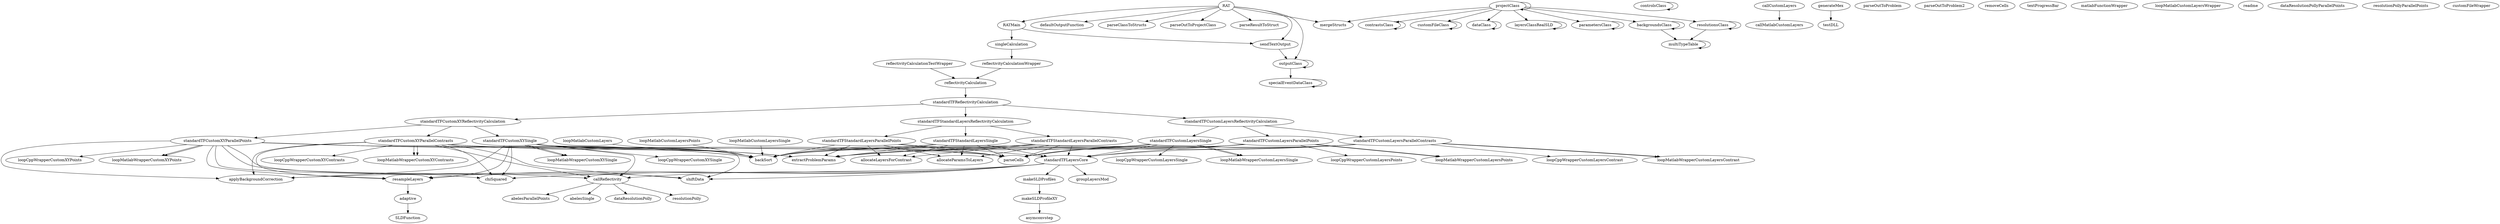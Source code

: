 /* Created by mdot for Matlab */
digraph m2html {
  RAT -> RATMain;
  RAT -> defaultOutputFunction;
  RAT -> outputClass;
  RAT -> sendTextOutput;
  RAT -> parseClassToStructs;
  RAT -> parseOutToProjectClass;
  RAT -> parseResultToStruct;
  RAT -> mergeStructs;
  RATMain -> sendTextOutput;
  RATMain -> singleCalculation;
  controlsClass -> controlsClass;
  outputClass -> outputClass;
  outputClass -> specialEventDataClass;
  sendTextOutput -> outputClass;
  specialEventDataClass -> specialEventDataClass;
  backgroundsClass -> backgroundsClass;
  backgroundsClass -> multiTypeTable;
  contrastsClass -> contrastsClass;
  customFileClass -> customFileClass;
  dataClass -> dataClass;
  layersClassRealSLD -> layersClassRealSLD;
  multiTypeTable -> multiTypeTable;
  parametersClass -> parametersClass;
  projectClass -> backgroundsClass;
  projectClass -> contrastsClass;
  projectClass -> customFileClass;
  projectClass -> dataClass;
  projectClass -> layersClassRealSLD;
  projectClass -> mergeStructs;
  projectClass -> parametersClass;
  projectClass -> projectClass;
  projectClass -> resolutionsClass;
  resolutionsClass -> multiTypeTable;
  resolutionsClass -> resolutionsClass;
  singleCalculation -> reflectivityCalculationWrapper;
  callCustomLayers -> callMatlabCustomLayers;
  callReflectivity -> abelesParallelPoints;
  callReflectivity -> abelesSingle;
  callReflectivity -> dataResolutionPolly;
  callReflectivity -> resolutionPolly;
  generateMex -> testDLL;
  loopMatlabCustomLayers -> backSort;
  loopMatlabCustomLayersPoints -> backSort;
  loopMatlabCustomLayersSingle -> backSort;
  makeSLDProfileXY -> asymconvstep;
  makeSLDProfiles -> makeSLDProfileXY;
  adaptive -> SLDFunction;
  resampleLayers -> adaptive;
  reflectivityCalculation -> standardTFReflectivityCalculation;
  reflectivityCalculationTestWrapper -> reflectivityCalculation;
  reflectivityCalculationWrapper -> reflectivityCalculation;
  standardTFCustomLayersParallelContrasts -> extractProblemParams;
  standardTFCustomLayersParallelContrasts -> parseCells;
  standardTFCustomLayersParallelContrasts -> backSort;
  standardTFCustomLayersParallelContrasts -> loopCppWrapperCustomLayersContrast;
  standardTFCustomLayersParallelContrasts -> loopMatlabWrapperCustomLayersContrast;
  standardTFCustomLayersParallelContrasts -> loopMatlabWrapperCustomLayersContrast;
  standardTFCustomLayersParallelContrasts -> standardTFLayersCore;
  standardTFCustomLayersParallelPoints -> extractProblemParams;
  standardTFCustomLayersParallelPoints -> parseCells;
  standardTFCustomLayersParallelPoints -> backSort;
  standardTFCustomLayersParallelPoints -> loopCppWrapperCustomLayersPoints;
  standardTFCustomLayersParallelPoints -> loopMatlabWrapperCustomLayersPoints;
  standardTFCustomLayersParallelPoints -> loopMatlabWrapperCustomLayersPoints;
  standardTFCustomLayersParallelPoints -> standardTFLayersCore;
  standardTFCustomLayersSingle -> extractProblemParams;
  standardTFCustomLayersSingle -> parseCells;
  standardTFCustomLayersSingle -> backSort;
  standardTFCustomLayersSingle -> loopCppWrapperCustomLayersSingle;
  standardTFCustomLayersSingle -> loopMatlabWrapperCustomLayersSingle;
  standardTFCustomLayersSingle -> loopMatlabWrapperCustomLayersSingle;
  standardTFCustomLayersSingle -> standardTFLayersCore;
  standardTFCustomXYParallelContrasts -> extractProblemParams;
  standardTFCustomXYParallelContrasts -> parseCells;
  standardTFCustomXYParallelContrasts -> backSort;
  standardTFCustomXYParallelContrasts -> applyBackgroundCorrection;
  standardTFCustomXYParallelContrasts -> callReflectivity;
  standardTFCustomXYParallelContrasts -> chiSquared;
  standardTFCustomXYParallelContrasts -> loopCppWrapperCustomXYContrasts;
  standardTFCustomXYParallelContrasts -> loopMatlabWrapperCustomXYContrasts;
  standardTFCustomXYParallelContrasts -> loopMatlabWrapperCustomXYContrasts;
  standardTFCustomXYParallelContrasts -> resampleLayers;
  standardTFCustomXYParallelContrasts -> shiftData;
  standardTFCustomXYParallelPoints -> extractProblemParams;
  standardTFCustomXYParallelPoints -> parseCells;
  standardTFCustomXYParallelPoints -> backSort;
  standardTFCustomXYParallelPoints -> applyBackgroundCorrection;
  standardTFCustomXYParallelPoints -> callReflectivity;
  standardTFCustomXYParallelPoints -> chiSquared;
  standardTFCustomXYParallelPoints -> loopCppWrapperCustomXYPoints;
  standardTFCustomXYParallelPoints -> loopMatlabWrapperCustomXYPoints;
  standardTFCustomXYParallelPoints -> loopMatlabWrapperCustomXYPoints;
  standardTFCustomXYParallelPoints -> resampleLayers;
  standardTFCustomXYParallelPoints -> shiftData;
  standardTFCustomXYSingle -> extractProblemParams;
  standardTFCustomXYSingle -> parseCells;
  standardTFCustomXYSingle -> backSort;
  standardTFCustomXYSingle -> applyBackgroundCorrection;
  standardTFCustomXYSingle -> callReflectivity;
  standardTFCustomXYSingle -> chiSquared;
  standardTFCustomXYSingle -> loopCppWrapperCustomXYSingle;
  standardTFCustomXYSingle -> loopMatlabWrapperCustomXYSingle;
  standardTFCustomXYSingle -> loopMatlabWrapperCustomXYSingle;
  standardTFCustomXYSingle -> resampleLayers;
  standardTFCustomXYSingle -> shiftData;
  standardTFStandardLayersParallelContrasts -> extractProblemParams;
  standardTFStandardLayersParallelContrasts -> parseCells;
  standardTFStandardLayersParallelContrasts -> backSort;
  standardTFStandardLayersParallelContrasts -> allocateLayersForContrast;
  standardTFStandardLayersParallelContrasts -> allocateParamsToLayers;
  standardTFStandardLayersParallelContrasts -> standardTFLayersCore;
  standardTFStandardLayersParallelPoints -> extractProblemParams;
  standardTFStandardLayersParallelPoints -> parseCells;
  standardTFStandardLayersParallelPoints -> backSort;
  standardTFStandardLayersParallelPoints -> allocateLayersForContrast;
  standardTFStandardLayersParallelPoints -> allocateParamsToLayers;
  standardTFStandardLayersParallelPoints -> standardTFLayersCore;
  standardTFStandardLayersSingle -> extractProblemParams;
  standardTFStandardLayersSingle -> parseCells;
  standardTFStandardLayersSingle -> backSort;
  standardTFStandardLayersSingle -> allocateLayersForContrast;
  standardTFStandardLayersSingle -> allocateParamsToLayers;
  standardTFStandardLayersSingle -> standardTFLayersCore;
  standardTFCustomLayersReflectivityCalculation -> standardTFCustomLayersParallelContrasts;
  standardTFCustomLayersReflectivityCalculation -> standardTFCustomLayersParallelPoints;
  standardTFCustomLayersReflectivityCalculation -> standardTFCustomLayersSingle;
  standardTFCustomXYReflectivityCalculation -> standardTFCustomXYParallelContrasts;
  standardTFCustomXYReflectivityCalculation -> standardTFCustomXYParallelPoints;
  standardTFCustomXYReflectivityCalculation -> standardTFCustomXYSingle;
  standardTFLayersCore -> applyBackgroundCorrection;
  standardTFLayersCore -> callReflectivity;
  standardTFLayersCore -> chiSquared;
  standardTFLayersCore -> groupLayersMod;
  standardTFLayersCore -> makeSLDProfiles;
  standardTFLayersCore -> resampleLayers;
  standardTFLayersCore -> shiftData;
  standardTFReflectivityCalculation -> standardTFCustomLayersReflectivityCalculation;
  standardTFReflectivityCalculation -> standardTFCustomXYReflectivityCalculation;
  standardTFReflectivityCalculation -> standardTFStandardLayersReflectivityCalculation;
  standardTFStandardLayersReflectivityCalculation -> standardTFStandardLayersParallelContrasts;
  standardTFStandardLayersReflectivityCalculation -> standardTFStandardLayersParallelPoints;
  standardTFStandardLayersReflectivityCalculation -> standardTFStandardLayersSingle;

  RAT [URL="API/RAT.html"];
  RATMain [URL="API/RATMain.html"];
  controlsClass [URL="API/controlsClass/controlsClass.html"];
  extractProblemParams [URL="API/extractProblemParams.html"];
  defaultOutputFunction [URL="API/outputFunction/defaultOutputFunction.html"];
  outputClass [URL="API/outputFunction/outputClass.html"];
  sendTextOutput [URL="API/outputFunction/sendTextOutput.html"];
  specialEventDataClass [URL="API/outputFunction/specialEventDataClass.html"];
  parseCells [URL="API/parseCells.html"];
  parseClassToStructs [URL="API/parseClassToStructs.html"];
  parseOutToProblem [URL="API/parseOutToProblem.html"];
  parseOutToProblem2 [URL="API/parseOutToProblem2.html"];
  parseOutToProjectClass [URL="API/parseOutToProjectClass.html"];
  parseResultToStruct [URL="API/parseResultToStruct.html"];
  backgroundsClass [URL="API/projectClass/backgroundsClass.html"];
  contrastsClass [URL="API/projectClass/contrastsClass.html"];
  customFileClass [URL="API/projectClass/customFileClass.html"];
  dataClass [URL="API/projectClass/dataClass.html"];
  layersClassRealSLD [URL="API/projectClass/layersClassRealSLD.html"];
  mergeStructs [URL="API/projectClass/mergeStructs.html"];
  multiTypeTable [URL="API/projectClass/multiTypeTable.html"];
  parametersClass [URL="API/projectClass/parametersClass.html"];
  projectClass [URL="API/projectClass/projectClass.html"];
  resolutionsClass [URL="API/projectClass/resolutionsClass.html"];
  removeCells [URL="API/removeCells.html"];
  singleCalculation [URL="API/singleCalculation.html"];
  textProgressBar [URL="API/textProgressBar.html"];
  backSort [URL="targetFunctions/common/backSort/backSort.html"];
  callCustomLayers [URL="targetFunctions/common/callCustomLayers/callCustomLayers.html"];
  callMatlabCustomLayers [URL="targetFunctions/common/callMatlabFunction/callMatlabCustomLayers.html"];
  matlabFunctionWrapper [URL="targetFunctions/common/callMatlabFunction/matlabFunctionWrapper.html"];
  applyBackgroundCorrection [URL="targetFunctions/common/callReflectivity/applyBackgroundCorrection.html"];
  callReflectivity [URL="targetFunctions/common/callReflectivity/callReflectivity.html"];
  chiSquared [URL="targetFunctions/common/costFunctions/chiSquared/chiSquared.html"];
  allocateLayersForContrast [URL="targetFunctions/common/groupLayers/allocateLayersForContrast.html"];
  allocateParamsToLayers [URL="targetFunctions/common/groupLayers/allocateParamsToLayers.html"];
  groupLayersMod [URL="targetFunctions/common/groupLayers/groupLayersMod.html"];
  generateMex [URL="targetFunctions/common/loopCppCustomLayersWrapper/generateMex.html"];
  loopCppWrapperCustomLayersContrast [URL="targetFunctions/common/loopCppCustomLayersWrapper/loopCppWrapperCustomLayersContrast.html"];
  loopCppWrapperCustomLayersPoints [URL="targetFunctions/common/loopCppCustomLayersWrapper/loopCppWrapperCustomLayersPoints.html"];
  loopCppWrapperCustomLayersSingle [URL="targetFunctions/common/loopCppCustomLayersWrapper/loopCppWrapperCustomLayersSingle.html"];
  loopCppWrapperCustomXYContrasts [URL="targetFunctions/common/loopCppCustomLayersWrapper/loopCppWrapperCustomXYContrasts.html"];
  loopCppWrapperCustomXYPoints [URL="targetFunctions/common/loopCppCustomLayersWrapper/loopCppWrapperCustomXYPoints.html"];
  loopCppWrapperCustomXYSingle [URL="targetFunctions/common/loopCppCustomLayersWrapper/loopCppWrapperCustomXYSingle.html"];
  testDLL [URL="targetFunctions/common/loopCppCustomLayersWrapper/testDLL.html"];
  loopMatlabCustomLayers [URL="targetFunctions/common/loopMatlabCustomLayers/mexCompile/loopMatlabCustomLayers.html"];
  loopMatlabCustomLayersPoints [URL="targetFunctions/common/loopMatlabCustomLayers/mexCompile/loopMatlabCustomLayersPoints.html"];
  loopMatlabCustomLayersSingle [URL="targetFunctions/common/loopMatlabCustomLayers/mexCompile/loopMatlabCustomLayersSingle.html"];
  loopMatlabCustomLayersWrapper [URL="targetFunctions/common/loopMatlabCustomLayers/mexCompile/loopMatlabCustomLayersWrapper.html"];
  loopMatlabWrapperCustomLayersContrast [URL="targetFunctions/common/loopMatlabCustomLayers/mexCompile/loopMatlabWrapperCustomLayersContrast.html"];
  loopMatlabWrapperCustomLayersPoints [URL="targetFunctions/common/loopMatlabCustomLayers/mexCompile/loopMatlabWrapperCustomLayersPoints.html"];
  loopMatlabWrapperCustomLayersSingle [URL="targetFunctions/common/loopMatlabCustomLayers/mexCompile/loopMatlabWrapperCustomLayersSingle.html"];
  loopMatlabWrapperCustomXYContrasts [URL="targetFunctions/common/loopMatlabCustomLayers/mexCompile/loopMatlabWrapperCustomXYContrasts.html"];
  loopMatlabWrapperCustomXYPoints [URL="targetFunctions/common/loopMatlabCustomLayers/mexCompile/loopMatlabWrapperCustomXYPoints.html"];
  loopMatlabWrapperCustomXYSingle [URL="targetFunctions/common/loopMatlabCustomLayers/mexCompile/loopMatlabWrapperCustomXYSingle.html"];
  loopMatlabWrapperCustomLayersContrast [URL="targetFunctions/common/loopMatlabCustomLayers/sourceCompile/loopMatlabWrapperCustomLayersContrast.html"];
  loopMatlabWrapperCustomLayersPoints [URL="targetFunctions/common/loopMatlabCustomLayers/sourceCompile/loopMatlabWrapperCustomLayersPoints.html"];
  loopMatlabWrapperCustomLayersSingle [URL="targetFunctions/common/loopMatlabCustomLayers/sourceCompile/loopMatlabWrapperCustomLayersSingle.html"];
  loopMatlabWrapperCustomXYContrasts [URL="targetFunctions/common/loopMatlabCustomLayers/sourceCompile/loopMatlabWrapperCustomXYContrasts.html"];
  loopMatlabWrapperCustomXYPoints [URL="targetFunctions/common/loopMatlabCustomLayers/sourceCompile/loopMatlabWrapperCustomXYPoints.html"];
  loopMatlabWrapperCustomXYSingle [URL="targetFunctions/common/loopMatlabCustomLayers/sourceCompile/loopMatlabWrapperCustomXYSingle.html"];
  readme [URL="targetFunctions/common/loopMatlabCustomLayers/sourceCompile/readme.html"];
  asymconvstep [URL="targetFunctions/common/makeSLDProfiles/asymconvstep.html"];
  makeSLDProfileXY [URL="targetFunctions/common/makeSLDProfiles/makeSLDProfileXY.html"];
  makeSLDProfiles [URL="targetFunctions/common/makeSLDProfiles/makeSLDProfiles.html"];
  abelesParallelPoints [URL="targetFunctions/common/reflectivityCalculations/abeles/abelesParallelPoints.html"];
  abelesSingle [URL="targetFunctions/common/reflectivityCalculations/abeles/abelesSingle.html"];
  SLDFunction [URL="targetFunctions/common/resampleLayers/SLDFunction.html"];
  adaptive [URL="targetFunctions/common/resampleLayers/adaptive.html"];
  resampleLayers [URL="targetFunctions/common/resampleLayers/resampleLayers.html"];
  dataResolutionPolly [URL="targetFunctions/common/resolutionFunctions/simpleGaussian/dataResolutionPolly.html"];
  dataResolutionPollyParallelPoints [URL="targetFunctions/common/resolutionFunctions/simpleGaussian/dataResolutionPollyParallelPoints.html"];
  resolutionPolly [URL="targetFunctions/common/resolutionFunctions/simpleGaussian/resolutionPolly.html"];
  resolutionPollyParallelPoints [URL="targetFunctions/common/resolutionFunctions/simpleGaussian/resolutionPollyParallelPoints.html"];
  shiftData [URL="targetFunctions/common/shiftData/shiftData.html"];
  reflectivityCalculation [URL="targetFunctions/reflectivityCalculation/reflectivityCalculation.html"];
  reflectivityCalculationTestWrapper [URL="targetFunctions/reflectivityCalculation/reflectivityCalculationTestWrapper.html"];
  reflectivityCalculationWrapper [URL="targetFunctions/reflectivityCalculation/reflectivityCalculationWrapper.html"];
  customFileWrapper [URL="targetFunctions/standardTF/customLayers/customFileWrapper.html"];
  standardTFCustomLayersParallelContrasts [URL="targetFunctions/standardTF/customLayers/standardTFCustomLayersParallelContrasts.html"];
  standardTFCustomLayersParallelPoints [URL="targetFunctions/standardTF/customLayers/standardTFCustomLayersParallelPoints.html"];
  standardTFCustomLayersSingle [URL="targetFunctions/standardTF/customLayers/standardTFCustomLayersSingle.html"];
  standardTFCustomXYParallelContrasts [URL="targetFunctions/standardTF/customXY/standardTFCustomXYParallelContrasts.html"];
  standardTFCustomXYParallelPoints [URL="targetFunctions/standardTF/customXY/standardTFCustomXYParallelPoints.html"];
  standardTFCustomXYSingle [URL="targetFunctions/standardTF/customXY/standardTFCustomXYSingle.html"];
  standardTFStandardLayersParallelContrasts [URL="targetFunctions/standardTF/standardLayers/standardTFStandardLayersParallelContrasts.html"];
  standardTFStandardLayersParallelPoints [URL="targetFunctions/standardTF/standardLayers/standardTFStandardLayersParallelPoints.html"];
  standardTFStandardLayersSingle [URL="targetFunctions/standardTF/standardLayers/standardTFStandardLayersSingle.html"];
  standardTFCustomLayersReflectivityCalculation [URL="targetFunctions/standardTF/standardTFCustomLayersReflectivityCalculation.html"];
  standardTFCustomXYReflectivityCalculation [URL="targetFunctions/standardTF/standardTFCustomXYReflectivityCalculation.html"];
  standardTFLayersCore [URL="targetFunctions/standardTF/standardTFLayersCore.html"];
  standardTFReflectivityCalculation [URL="targetFunctions/standardTF/standardTFReflectivityCalculation.html"];
  standardTFStandardLayersReflectivityCalculation [URL="targetFunctions/standardTF/standardTFStandardLayersReflectivityCalculation.html"];
}